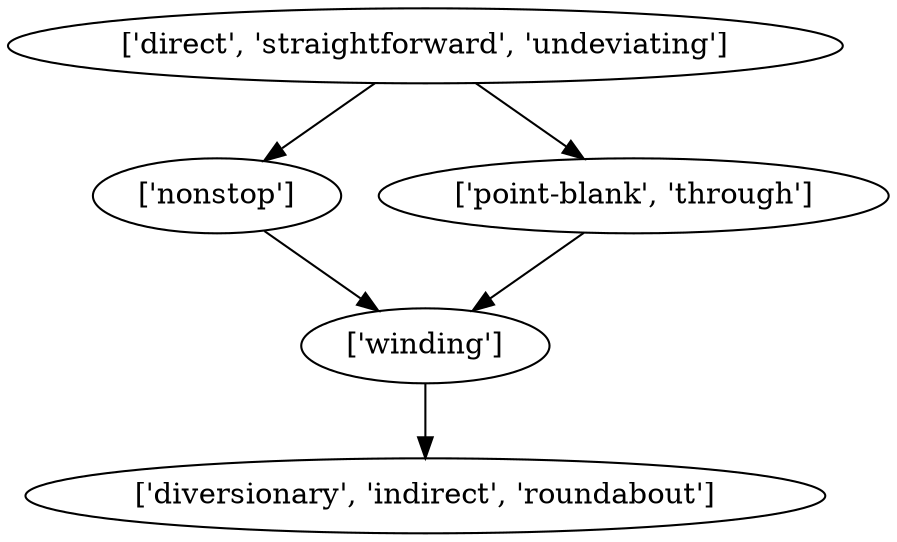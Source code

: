 strict digraph  {
	"['nonstop']" -> "['winding']";
	"['winding']" -> "['diversionary', 'indirect', 'roundabout']";
	"['direct', 'straightforward', 'undeviating']" -> "['nonstop']";
	"['direct', 'straightforward', 'undeviating']" -> "['point-blank', 'through']";
	"['point-blank', 'through']" -> "['winding']";
}
